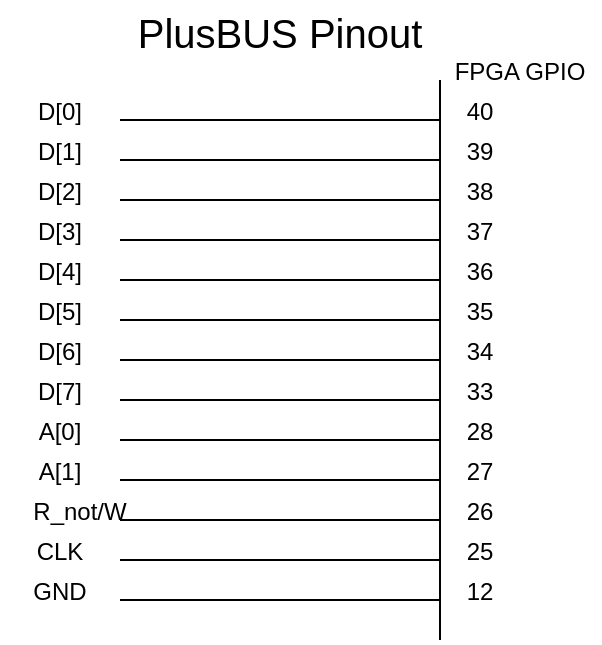 <mxfile version="22.1.5" type="github">
  <diagram name="Page-1" id="XdD06npJ6FDNxbPIpV9C">
    <mxGraphModel dx="548" dy="307" grid="1" gridSize="10" guides="1" tooltips="1" connect="1" arrows="1" fold="1" page="1" pageScale="1" pageWidth="850" pageHeight="1100" math="0" shadow="0">
      <root>
        <mxCell id="0" />
        <mxCell id="1" parent="0" />
        <mxCell id="F0K0sA_qymcrU-x6hYdx-1" value="" style="endArrow=none;rounded=0;movable=1;resizable=1;rotatable=1;deletable=1;editable=1;locked=0;connectable=1;" edge="1" parent="1">
          <mxGeometry width="50" height="50" relative="1" as="geometry">
            <mxPoint x="480" y="440" as="sourcePoint" />
            <mxPoint x="480" y="160" as="targetPoint" />
          </mxGeometry>
        </mxCell>
        <mxCell id="F0K0sA_qymcrU-x6hYdx-2" value="" style="endArrow=none;rounded=0;" edge="1" parent="1">
          <mxGeometry width="50" height="50" relative="1" as="geometry">
            <mxPoint x="320" y="400" as="sourcePoint" />
            <mxPoint x="480" y="400" as="targetPoint" />
          </mxGeometry>
        </mxCell>
        <mxCell id="F0K0sA_qymcrU-x6hYdx-12" value="" style="endArrow=none;rounded=0;" edge="1" parent="1">
          <mxGeometry width="50" height="50" relative="1" as="geometry">
            <mxPoint x="320" y="340" as="sourcePoint" />
            <mxPoint x="480" y="340" as="targetPoint" />
          </mxGeometry>
        </mxCell>
        <mxCell id="F0K0sA_qymcrU-x6hYdx-13" value="" style="endArrow=none;rounded=0;" edge="1" parent="1">
          <mxGeometry width="50" height="50" relative="1" as="geometry">
            <mxPoint x="320" y="360" as="sourcePoint" />
            <mxPoint x="480" y="360" as="targetPoint" />
          </mxGeometry>
        </mxCell>
        <mxCell id="F0K0sA_qymcrU-x6hYdx-14" value="" style="endArrow=none;rounded=0;" edge="1" parent="1">
          <mxGeometry width="50" height="50" relative="1" as="geometry">
            <mxPoint x="320" y="380" as="sourcePoint" />
            <mxPoint x="480" y="380" as="targetPoint" />
          </mxGeometry>
        </mxCell>
        <mxCell id="F0K0sA_qymcrU-x6hYdx-24" value="" style="endArrow=none;rounded=0;" edge="1" parent="1">
          <mxGeometry width="50" height="50" relative="1" as="geometry">
            <mxPoint x="320" y="320" as="sourcePoint" />
            <mxPoint x="480" y="320" as="targetPoint" />
          </mxGeometry>
        </mxCell>
        <mxCell id="F0K0sA_qymcrU-x6hYdx-25" value="" style="endArrow=none;rounded=0;" edge="1" parent="1">
          <mxGeometry width="50" height="50" relative="1" as="geometry">
            <mxPoint x="320" y="300" as="sourcePoint" />
            <mxPoint x="480" y="300" as="targetPoint" />
          </mxGeometry>
        </mxCell>
        <mxCell id="F0K0sA_qymcrU-x6hYdx-26" value="" style="endArrow=none;rounded=0;" edge="1" parent="1">
          <mxGeometry width="50" height="50" relative="1" as="geometry">
            <mxPoint x="320" y="280" as="sourcePoint" />
            <mxPoint x="480" y="280" as="targetPoint" />
          </mxGeometry>
        </mxCell>
        <mxCell id="F0K0sA_qymcrU-x6hYdx-27" value="" style="endArrow=none;rounded=0;" edge="1" parent="1">
          <mxGeometry width="50" height="50" relative="1" as="geometry">
            <mxPoint x="320" y="260" as="sourcePoint" />
            <mxPoint x="480" y="260" as="targetPoint" />
          </mxGeometry>
        </mxCell>
        <mxCell id="F0K0sA_qymcrU-x6hYdx-28" value="" style="endArrow=none;rounded=0;" edge="1" parent="1">
          <mxGeometry width="50" height="50" relative="1" as="geometry">
            <mxPoint x="320" y="240" as="sourcePoint" />
            <mxPoint x="480" y="240" as="targetPoint" />
          </mxGeometry>
        </mxCell>
        <mxCell id="F0K0sA_qymcrU-x6hYdx-29" value="" style="endArrow=none;rounded=0;" edge="1" parent="1">
          <mxGeometry width="50" height="50" relative="1" as="geometry">
            <mxPoint x="320" y="180" as="sourcePoint" />
            <mxPoint x="480" y="180" as="targetPoint" />
          </mxGeometry>
        </mxCell>
        <mxCell id="F0K0sA_qymcrU-x6hYdx-30" value="" style="endArrow=none;rounded=0;" edge="1" parent="1">
          <mxGeometry width="50" height="50" relative="1" as="geometry">
            <mxPoint x="320" y="200" as="sourcePoint" />
            <mxPoint x="480" y="200" as="targetPoint" />
          </mxGeometry>
        </mxCell>
        <mxCell id="F0K0sA_qymcrU-x6hYdx-31" value="" style="endArrow=none;rounded=0;" edge="1" parent="1">
          <mxGeometry width="50" height="50" relative="1" as="geometry">
            <mxPoint x="320" y="220" as="sourcePoint" />
            <mxPoint x="480" y="220" as="targetPoint" />
          </mxGeometry>
        </mxCell>
        <mxCell id="F0K0sA_qymcrU-x6hYdx-40" value="" style="endArrow=none;rounded=0;" edge="1" parent="1">
          <mxGeometry width="50" height="50" relative="1" as="geometry">
            <mxPoint x="320" y="420" as="sourcePoint" />
            <mxPoint x="480" y="420" as="targetPoint" />
          </mxGeometry>
        </mxCell>
        <mxCell id="F0K0sA_qymcrU-x6hYdx-43" value="PlusBUS Pinout" style="text;strokeColor=none;fillColor=none;align=center;verticalAlign=middle;rounded=0;fontSize=20;" vertex="1" parent="1">
          <mxGeometry x="360" y="120" width="80" height="30" as="geometry" />
        </mxCell>
        <mxCell id="F0K0sA_qymcrU-x6hYdx-44" value="D[0]" style="text;strokeColor=none;fillColor=none;align=center;verticalAlign=middle;rounded=0;" vertex="1" parent="1">
          <mxGeometry x="260" y="160" width="60" height="30" as="geometry" />
        </mxCell>
        <mxCell id="F0K0sA_qymcrU-x6hYdx-45" value="D[1]" style="text;strokeColor=none;fillColor=none;align=center;verticalAlign=middle;rounded=0;" vertex="1" parent="1">
          <mxGeometry x="260" y="180" width="60" height="30" as="geometry" />
        </mxCell>
        <mxCell id="F0K0sA_qymcrU-x6hYdx-46" value="D[2]" style="text;strokeColor=none;fillColor=none;align=center;verticalAlign=middle;rounded=0;" vertex="1" parent="1">
          <mxGeometry x="260" y="200" width="60" height="30" as="geometry" />
        </mxCell>
        <mxCell id="F0K0sA_qymcrU-x6hYdx-47" value="D[3]" style="text;strokeColor=none;fillColor=none;align=center;verticalAlign=middle;rounded=0;" vertex="1" parent="1">
          <mxGeometry x="260" y="220" width="60" height="30" as="geometry" />
        </mxCell>
        <mxCell id="F0K0sA_qymcrU-x6hYdx-49" value="D[4]" style="text;strokeColor=none;fillColor=none;align=center;verticalAlign=middle;rounded=0;" vertex="1" parent="1">
          <mxGeometry x="260" y="240" width="60" height="30" as="geometry" />
        </mxCell>
        <mxCell id="F0K0sA_qymcrU-x6hYdx-50" value="D[5]" style="text;strokeColor=none;fillColor=none;align=center;verticalAlign=middle;rounded=0;" vertex="1" parent="1">
          <mxGeometry x="260" y="260" width="60" height="30" as="geometry" />
        </mxCell>
        <mxCell id="F0K0sA_qymcrU-x6hYdx-51" value="D[7]" style="text;strokeColor=none;fillColor=none;align=center;verticalAlign=middle;rounded=0;" vertex="1" parent="1">
          <mxGeometry x="260" y="300" width="60" height="30" as="geometry" />
        </mxCell>
        <mxCell id="F0K0sA_qymcrU-x6hYdx-52" value="D[6]" style="text;strokeColor=none;fillColor=none;align=center;verticalAlign=middle;rounded=0;" vertex="1" parent="1">
          <mxGeometry x="260" y="280" width="60" height="30" as="geometry" />
        </mxCell>
        <mxCell id="F0K0sA_qymcrU-x6hYdx-53" value="A[0]" style="text;strokeColor=none;fillColor=none;align=center;verticalAlign=middle;rounded=0;" vertex="1" parent="1">
          <mxGeometry x="260" y="320" width="60" height="30" as="geometry" />
        </mxCell>
        <mxCell id="F0K0sA_qymcrU-x6hYdx-54" value="A[1]" style="text;strokeColor=none;fillColor=none;align=center;verticalAlign=middle;rounded=0;" vertex="1" parent="1">
          <mxGeometry x="260" y="340" width="60" height="30" as="geometry" />
        </mxCell>
        <mxCell id="F0K0sA_qymcrU-x6hYdx-55" value="R_not/W" style="text;strokeColor=none;fillColor=none;align=center;verticalAlign=middle;rounded=0;" vertex="1" parent="1">
          <mxGeometry x="270" y="360" width="60" height="30" as="geometry" />
        </mxCell>
        <mxCell id="F0K0sA_qymcrU-x6hYdx-56" value="GND" style="text;strokeColor=none;fillColor=none;align=center;verticalAlign=middle;rounded=0;" vertex="1" parent="1">
          <mxGeometry x="260" y="400" width="60" height="30" as="geometry" />
        </mxCell>
        <mxCell id="F0K0sA_qymcrU-x6hYdx-57" value="CLK" style="text;strokeColor=none;fillColor=none;align=center;verticalAlign=middle;rounded=0;" vertex="1" parent="1">
          <mxGeometry x="260" y="380" width="60" height="30" as="geometry" />
        </mxCell>
        <mxCell id="F0K0sA_qymcrU-x6hYdx-58" value="39" style="text;strokeColor=none;fillColor=none;align=center;verticalAlign=middle;rounded=0;" vertex="1" parent="1">
          <mxGeometry x="470" y="180" width="60" height="30" as="geometry" />
        </mxCell>
        <mxCell id="F0K0sA_qymcrU-x6hYdx-59" value="38" style="text;strokeColor=none;fillColor=none;align=center;verticalAlign=middle;rounded=0;" vertex="1" parent="1">
          <mxGeometry x="470" y="200" width="60" height="30" as="geometry" />
        </mxCell>
        <mxCell id="F0K0sA_qymcrU-x6hYdx-60" value="37" style="text;strokeColor=none;fillColor=none;align=center;verticalAlign=middle;rounded=0;" vertex="1" parent="1">
          <mxGeometry x="470" y="220" width="60" height="30" as="geometry" />
        </mxCell>
        <mxCell id="F0K0sA_qymcrU-x6hYdx-61" value="36" style="text;strokeColor=none;fillColor=none;align=center;verticalAlign=middle;rounded=0;" vertex="1" parent="1">
          <mxGeometry x="470" y="240" width="60" height="30" as="geometry" />
        </mxCell>
        <mxCell id="F0K0sA_qymcrU-x6hYdx-62" value="35" style="text;strokeColor=none;fillColor=none;align=center;verticalAlign=middle;rounded=0;" vertex="1" parent="1">
          <mxGeometry x="470" y="260" width="60" height="30" as="geometry" />
        </mxCell>
        <mxCell id="F0K0sA_qymcrU-x6hYdx-63" value="33" style="text;strokeColor=none;fillColor=none;align=center;verticalAlign=middle;rounded=0;" vertex="1" parent="1">
          <mxGeometry x="470" y="300" width="60" height="30" as="geometry" />
        </mxCell>
        <mxCell id="F0K0sA_qymcrU-x6hYdx-64" value="34" style="text;strokeColor=none;fillColor=none;align=center;verticalAlign=middle;rounded=0;" vertex="1" parent="1">
          <mxGeometry x="470" y="280" width="60" height="30" as="geometry" />
        </mxCell>
        <mxCell id="F0K0sA_qymcrU-x6hYdx-65" value="28" style="text;strokeColor=none;fillColor=none;align=center;verticalAlign=middle;rounded=0;" vertex="1" parent="1">
          <mxGeometry x="470" y="320" width="60" height="30" as="geometry" />
        </mxCell>
        <mxCell id="F0K0sA_qymcrU-x6hYdx-66" value="27" style="text;strokeColor=none;fillColor=none;align=center;verticalAlign=middle;rounded=0;" vertex="1" parent="1">
          <mxGeometry x="470" y="340" width="60" height="30" as="geometry" />
        </mxCell>
        <mxCell id="F0K0sA_qymcrU-x6hYdx-67" value="26" style="text;strokeColor=none;fillColor=none;align=center;verticalAlign=middle;rounded=0;" vertex="1" parent="1">
          <mxGeometry x="470" y="360" width="60" height="30" as="geometry" />
        </mxCell>
        <mxCell id="F0K0sA_qymcrU-x6hYdx-68" value="12" style="text;strokeColor=none;fillColor=none;align=center;verticalAlign=middle;rounded=0;" vertex="1" parent="1">
          <mxGeometry x="470" y="400" width="60" height="30" as="geometry" />
        </mxCell>
        <mxCell id="F0K0sA_qymcrU-x6hYdx-69" value="25" style="text;strokeColor=none;fillColor=none;align=center;verticalAlign=middle;rounded=0;" vertex="1" parent="1">
          <mxGeometry x="470" y="380" width="60" height="30" as="geometry" />
        </mxCell>
        <mxCell id="F0K0sA_qymcrU-x6hYdx-70" value="40" style="text;strokeColor=none;fillColor=none;align=center;verticalAlign=middle;rounded=0;" vertex="1" parent="1">
          <mxGeometry x="470" y="160" width="60" height="30" as="geometry" />
        </mxCell>
        <mxCell id="F0K0sA_qymcrU-x6hYdx-71" value="FPGA GPIO" style="text;strokeColor=none;fillColor=none;align=center;verticalAlign=middle;rounded=0;" vertex="1" parent="1">
          <mxGeometry x="480" y="140" width="80" height="30" as="geometry" />
        </mxCell>
      </root>
    </mxGraphModel>
  </diagram>
</mxfile>
